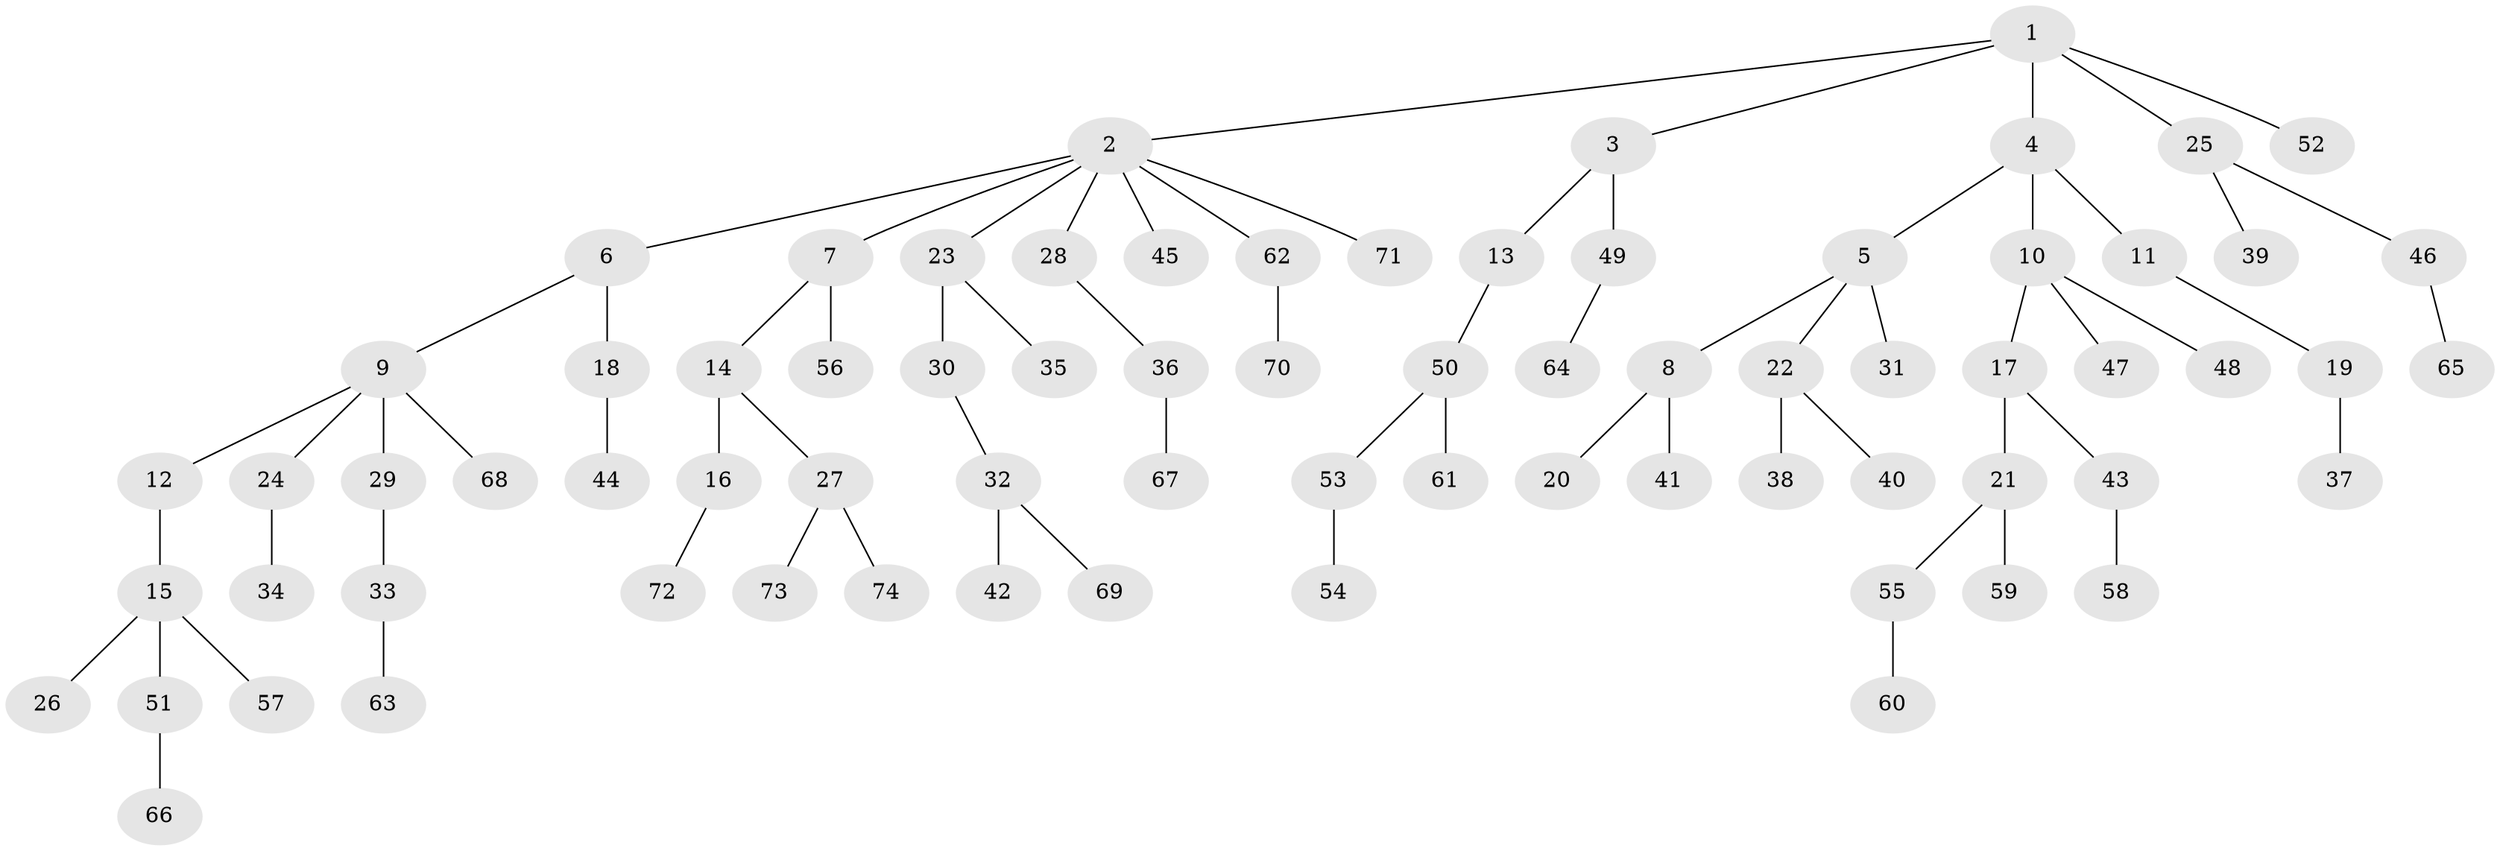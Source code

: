 // coarse degree distribution, {2: 0.2727272727272727, 1: 0.6136363636363636, 4: 0.022727272727272728, 10: 0.022727272727272728, 11: 0.022727272727272728, 5: 0.045454545454545456}
// Generated by graph-tools (version 1.1) at 2025/56/03/04/25 21:56:19]
// undirected, 74 vertices, 73 edges
graph export_dot {
graph [start="1"]
  node [color=gray90,style=filled];
  1;
  2;
  3;
  4;
  5;
  6;
  7;
  8;
  9;
  10;
  11;
  12;
  13;
  14;
  15;
  16;
  17;
  18;
  19;
  20;
  21;
  22;
  23;
  24;
  25;
  26;
  27;
  28;
  29;
  30;
  31;
  32;
  33;
  34;
  35;
  36;
  37;
  38;
  39;
  40;
  41;
  42;
  43;
  44;
  45;
  46;
  47;
  48;
  49;
  50;
  51;
  52;
  53;
  54;
  55;
  56;
  57;
  58;
  59;
  60;
  61;
  62;
  63;
  64;
  65;
  66;
  67;
  68;
  69;
  70;
  71;
  72;
  73;
  74;
  1 -- 2;
  1 -- 3;
  1 -- 4;
  1 -- 25;
  1 -- 52;
  2 -- 6;
  2 -- 7;
  2 -- 23;
  2 -- 28;
  2 -- 45;
  2 -- 62;
  2 -- 71;
  3 -- 13;
  3 -- 49;
  4 -- 5;
  4 -- 10;
  4 -- 11;
  5 -- 8;
  5 -- 22;
  5 -- 31;
  6 -- 9;
  6 -- 18;
  7 -- 14;
  7 -- 56;
  8 -- 20;
  8 -- 41;
  9 -- 12;
  9 -- 24;
  9 -- 29;
  9 -- 68;
  10 -- 17;
  10 -- 47;
  10 -- 48;
  11 -- 19;
  12 -- 15;
  13 -- 50;
  14 -- 16;
  14 -- 27;
  15 -- 26;
  15 -- 51;
  15 -- 57;
  16 -- 72;
  17 -- 21;
  17 -- 43;
  18 -- 44;
  19 -- 37;
  21 -- 55;
  21 -- 59;
  22 -- 38;
  22 -- 40;
  23 -- 30;
  23 -- 35;
  24 -- 34;
  25 -- 39;
  25 -- 46;
  27 -- 73;
  27 -- 74;
  28 -- 36;
  29 -- 33;
  30 -- 32;
  32 -- 42;
  32 -- 69;
  33 -- 63;
  36 -- 67;
  43 -- 58;
  46 -- 65;
  49 -- 64;
  50 -- 53;
  50 -- 61;
  51 -- 66;
  53 -- 54;
  55 -- 60;
  62 -- 70;
}
